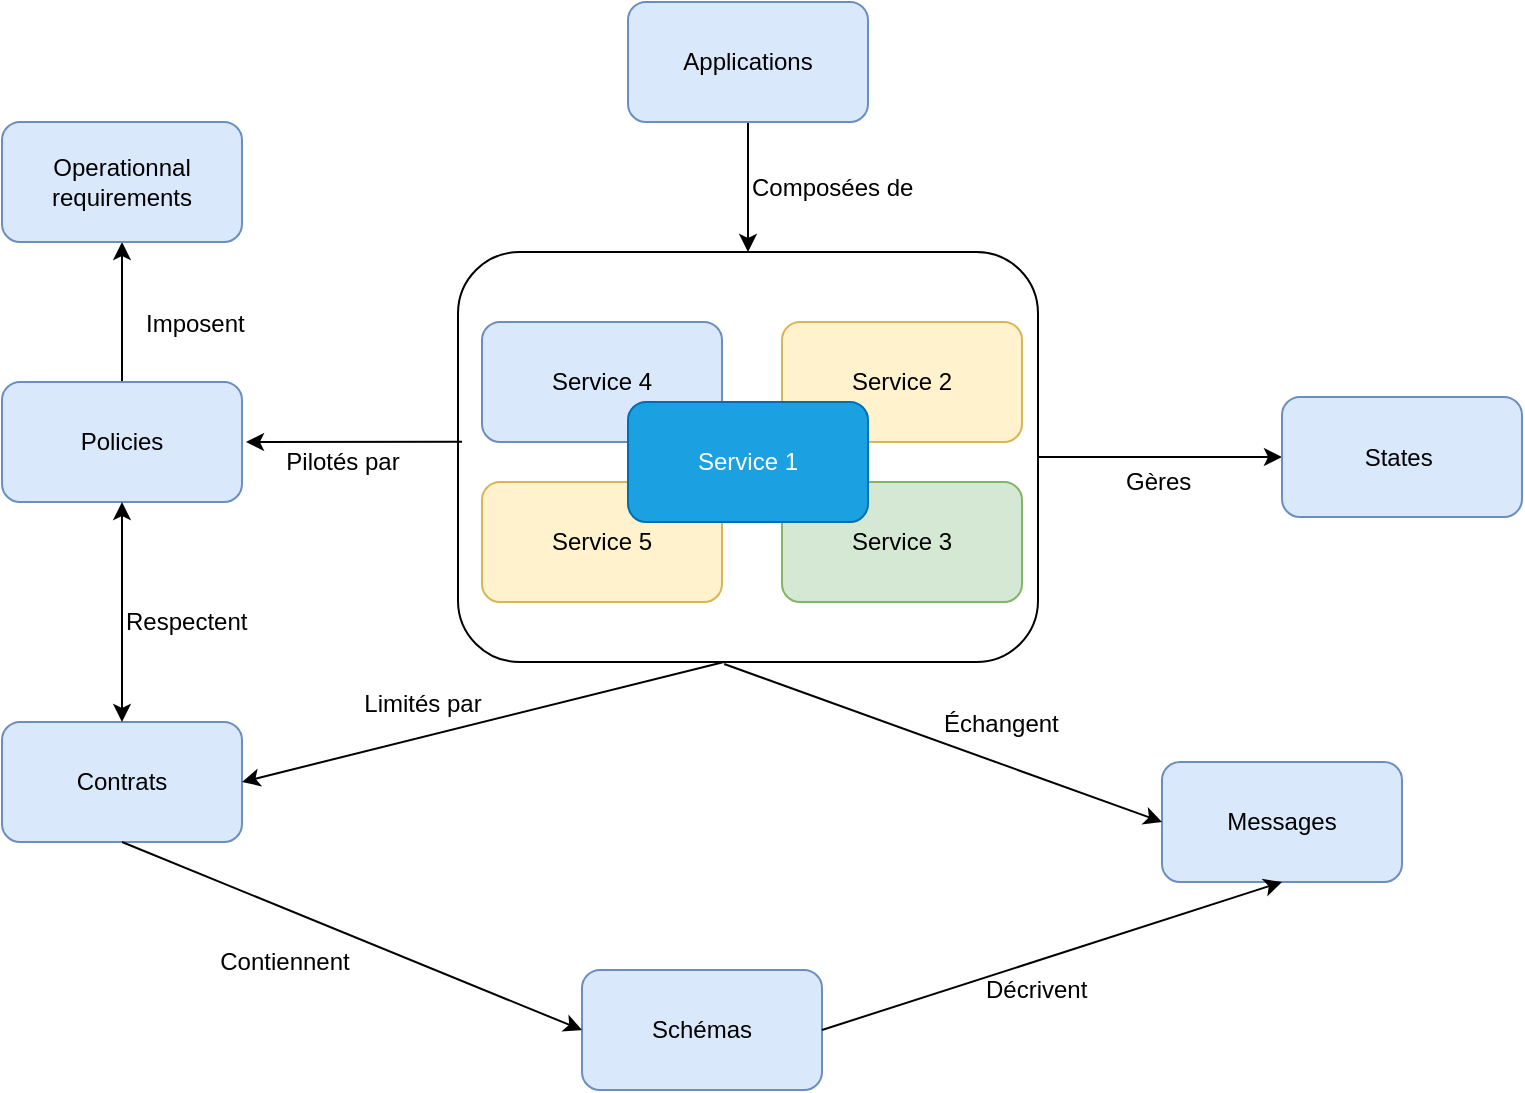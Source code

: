 <mxfile version="11.3.0" type="device" pages="1"><diagram id="lVw9Eo_qg90znlqzIE4T" name="Page-1"><mxGraphModel dx="1422" dy="762" grid="1" gridSize="10" guides="1" tooltips="1" connect="1" arrows="1" fold="1" page="1" pageScale="1" pageWidth="827" pageHeight="1169" math="0" shadow="0"><root><mxCell id="0"/><mxCell id="1" parent="0"/><mxCell id="vX4Oq7Ylx81JPB3Nmk0T-13" value="" style="edgeStyle=orthogonalEdgeStyle;rounded=0;orthogonalLoop=1;jettySize=auto;html=1;" edge="1" parent="1" source="vX4Oq7Ylx81JPB3Nmk0T-8" target="vX4Oq7Ylx81JPB3Nmk0T-12"><mxGeometry relative="1" as="geometry"/></mxCell><mxCell id="vX4Oq7Ylx81JPB3Nmk0T-8" value="" style="rounded=1;whiteSpace=wrap;html=1;" vertex="1" parent="1"><mxGeometry x="268" y="165" width="290" height="205" as="geometry"/></mxCell><mxCell id="vX4Oq7Ylx81JPB3Nmk0T-6" value="Service 5" style="rounded=1;whiteSpace=wrap;html=1;fillColor=#fff2cc;strokeColor=#d6b656;" vertex="1" parent="1"><mxGeometry x="280" y="280" width="120" height="60" as="geometry"/></mxCell><mxCell id="vX4Oq7Ylx81JPB3Nmk0T-7" value="Service 3" style="rounded=1;whiteSpace=wrap;html=1;fillColor=#d5e8d4;strokeColor=#82b366;" vertex="1" parent="1"><mxGeometry x="430" y="280" width="120" height="60" as="geometry"/></mxCell><mxCell id="vX4Oq7Ylx81JPB3Nmk0T-4" value="Service 4" style="rounded=1;whiteSpace=wrap;html=1;fillColor=#dae8fc;strokeColor=#6c8ebf;" vertex="1" parent="1"><mxGeometry x="280" y="200" width="120" height="60" as="geometry"/></mxCell><mxCell id="vX4Oq7Ylx81JPB3Nmk0T-5" value="Service 2" style="rounded=1;whiteSpace=wrap;html=1;fillColor=#fff2cc;strokeColor=#d6b656;" vertex="1" parent="1"><mxGeometry x="430" y="200" width="120" height="60" as="geometry"/></mxCell><mxCell id="vX4Oq7Ylx81JPB3Nmk0T-9" value="" style="edgeStyle=orthogonalEdgeStyle;rounded=0;orthogonalLoop=1;jettySize=auto;html=1;" edge="1" parent="1" source="vX4Oq7Ylx81JPB3Nmk0T-1" target="vX4Oq7Ylx81JPB3Nmk0T-8"><mxGeometry relative="1" as="geometry"><Array as="points"><mxPoint x="413" y="120"/><mxPoint x="413" y="120"/></Array></mxGeometry></mxCell><mxCell id="vX4Oq7Ylx81JPB3Nmk0T-1" value="Applications" style="rounded=1;whiteSpace=wrap;html=1;fillColor=#dae8fc;strokeColor=#6c8ebf;" vertex="1" parent="1"><mxGeometry x="353" y="40" width="120" height="60" as="geometry"/></mxCell><mxCell id="vX4Oq7Ylx81JPB3Nmk0T-2" value="Service 1" style="rounded=1;whiteSpace=wrap;html=1;fillColor=#1ba1e2;strokeColor=#006EAF;fontColor=#ffffff;" vertex="1" parent="1"><mxGeometry x="353" y="240" width="120" height="60" as="geometry"/></mxCell><mxCell id="vX4Oq7Ylx81JPB3Nmk0T-12" value="States&amp;nbsp;" style="rounded=1;whiteSpace=wrap;html=1;fillColor=#dae8fc;strokeColor=#6c8ebf;" vertex="1" parent="1"><mxGeometry x="680" y="237.5" width="120" height="60" as="geometry"/></mxCell><mxCell id="vX4Oq7Ylx81JPB3Nmk0T-45" value="" style="edgeStyle=orthogonalEdgeStyle;rounded=0;orthogonalLoop=1;jettySize=auto;html=1;" edge="1" parent="1" source="vX4Oq7Ylx81JPB3Nmk0T-14" target="vX4Oq7Ylx81JPB3Nmk0T-15"><mxGeometry relative="1" as="geometry"/></mxCell><mxCell id="vX4Oq7Ylx81JPB3Nmk0T-14" value="Policies" style="rounded=1;whiteSpace=wrap;html=1;fillColor=#dae8fc;strokeColor=#6c8ebf;" vertex="1" parent="1"><mxGeometry x="40" y="230" width="120" height="60" as="geometry"/></mxCell><mxCell id="vX4Oq7Ylx81JPB3Nmk0T-15" value="Operationnal requirements" style="rounded=1;whiteSpace=wrap;html=1;fillColor=#dae8fc;strokeColor=#6c8ebf;" vertex="1" parent="1"><mxGeometry x="40" y="100" width="120" height="60" as="geometry"/></mxCell><mxCell id="vX4Oq7Ylx81JPB3Nmk0T-16" value="Messages" style="rounded=1;whiteSpace=wrap;html=1;fillColor=#dae8fc;strokeColor=#6c8ebf;" vertex="1" parent="1"><mxGeometry x="620" y="420" width="120" height="60" as="geometry"/></mxCell><mxCell id="vX4Oq7Ylx81JPB3Nmk0T-17" value="Schémas" style="rounded=1;whiteSpace=wrap;html=1;fillColor=#dae8fc;strokeColor=#6c8ebf;" vertex="1" parent="1"><mxGeometry x="330" y="524" width="120" height="60" as="geometry"/></mxCell><mxCell id="vX4Oq7Ylx81JPB3Nmk0T-18" value="Contrats" style="rounded=1;whiteSpace=wrap;html=1;fillColor=#dae8fc;strokeColor=#6c8ebf;" vertex="1" parent="1"><mxGeometry x="40" y="400" width="120" height="60" as="geometry"/></mxCell><mxCell id="vX4Oq7Ylx81JPB3Nmk0T-19" value="Gères" style="text;html=1;resizable=0;points=[];autosize=1;align=left;verticalAlign=top;spacingTop=-4;" vertex="1" parent="1"><mxGeometry x="600" y="270" width="50" height="20" as="geometry"/></mxCell><mxCell id="vX4Oq7Ylx81JPB3Nmk0T-26" value="" style="endArrow=classic;html=1;exitX=0.007;exitY=0.463;exitDx=0;exitDy=0;exitPerimeter=0;" edge="1" parent="1" source="vX4Oq7Ylx81JPB3Nmk0T-8"><mxGeometry width="50" height="50" relative="1" as="geometry"><mxPoint x="40" y="660" as="sourcePoint"/><mxPoint x="162" y="260" as="targetPoint"/></mxGeometry></mxCell><mxCell id="vX4Oq7Ylx81JPB3Nmk0T-27" value="Pilotés par" style="text;html=1;resizable=0;points=[];align=center;verticalAlign=middle;labelBackgroundColor=#ffffff;" vertex="1" connectable="0" parent="vX4Oq7Ylx81JPB3Nmk0T-26"><mxGeometry x="0.204" y="1" relative="1" as="geometry"><mxPoint x="5" y="9" as="offset"/></mxGeometry></mxCell><mxCell id="vX4Oq7Ylx81JPB3Nmk0T-28" value="Composées de&amp;nbsp;" style="text;html=1;resizable=0;points=[];autosize=1;align=left;verticalAlign=top;spacingTop=-4;" vertex="1" parent="1"><mxGeometry x="413" y="122.5" width="100" height="20" as="geometry"/></mxCell><mxCell id="vX4Oq7Ylx81JPB3Nmk0T-29" value="" style="endArrow=classic;startArrow=classic;html=1;entryX=0.5;entryY=1;entryDx=0;entryDy=0;exitX=0.5;exitY=0;exitDx=0;exitDy=0;" edge="1" parent="1" source="vX4Oq7Ylx81JPB3Nmk0T-18" target="vX4Oq7Ylx81JPB3Nmk0T-14"><mxGeometry width="50" height="50" relative="1" as="geometry"><mxPoint x="40" y="660" as="sourcePoint"/><mxPoint x="90" y="610" as="targetPoint"/></mxGeometry></mxCell><mxCell id="vX4Oq7Ylx81JPB3Nmk0T-30" value="Respectent" style="text;html=1;resizable=0;points=[];autosize=1;align=left;verticalAlign=top;spacingTop=-4;" vertex="1" parent="1"><mxGeometry x="100" y="340" width="80" height="20" as="geometry"/></mxCell><mxCell id="vX4Oq7Ylx81JPB3Nmk0T-31" value="" style="endArrow=classic;html=1;exitX=0.5;exitY=1;exitDx=0;exitDy=0;entryX=0;entryY=0.5;entryDx=0;entryDy=0;" edge="1" parent="1" source="vX4Oq7Ylx81JPB3Nmk0T-18" target="vX4Oq7Ylx81JPB3Nmk0T-17"><mxGeometry width="50" height="50" relative="1" as="geometry"><mxPoint x="40" y="660" as="sourcePoint"/><mxPoint x="90" y="610" as="targetPoint"/></mxGeometry></mxCell><mxCell id="vX4Oq7Ylx81JPB3Nmk0T-40" value="Contiennent" style="text;html=1;resizable=0;points=[];align=center;verticalAlign=middle;labelBackgroundColor=#ffffff;" vertex="1" connectable="0" parent="vX4Oq7Ylx81JPB3Nmk0T-31"><mxGeometry x="-0.167" y="-2" relative="1" as="geometry"><mxPoint x="-14.5" y="19" as="offset"/></mxGeometry></mxCell><mxCell id="vX4Oq7Ylx81JPB3Nmk0T-32" value="" style="endArrow=classic;html=1;exitX=1;exitY=0.5;exitDx=0;exitDy=0;entryX=0.5;entryY=1;entryDx=0;entryDy=0;" edge="1" parent="1" source="vX4Oq7Ylx81JPB3Nmk0T-17" target="vX4Oq7Ylx81JPB3Nmk0T-16"><mxGeometry width="50" height="50" relative="1" as="geometry"><mxPoint x="110" y="470" as="sourcePoint"/><mxPoint x="340" y="564" as="targetPoint"/></mxGeometry></mxCell><mxCell id="vX4Oq7Ylx81JPB3Nmk0T-33" value="" style="endArrow=classic;html=1;entryX=1;entryY=0.5;entryDx=0;entryDy=0;" edge="1" parent="1" target="vX4Oq7Ylx81JPB3Nmk0T-18"><mxGeometry width="50" height="50" relative="1" as="geometry"><mxPoint x="401" y="370" as="sourcePoint"/><mxPoint x="340" y="564" as="targetPoint"/></mxGeometry></mxCell><mxCell id="vX4Oq7Ylx81JPB3Nmk0T-44" value="Limités par" style="text;html=1;resizable=0;points=[];align=center;verticalAlign=middle;labelBackgroundColor=#ffffff;" vertex="1" connectable="0" parent="vX4Oq7Ylx81JPB3Nmk0T-33"><mxGeometry x="0.121" y="-4" relative="1" as="geometry"><mxPoint x="-15" y="-8.5" as="offset"/></mxGeometry></mxCell><mxCell id="vX4Oq7Ylx81JPB3Nmk0T-34" value="" style="endArrow=classic;html=1;entryX=0;entryY=0.5;entryDx=0;entryDy=0;exitX=0.459;exitY=1.005;exitDx=0;exitDy=0;exitPerimeter=0;" edge="1" parent="1" source="vX4Oq7Ylx81JPB3Nmk0T-8" target="vX4Oq7Ylx81JPB3Nmk0T-16"><mxGeometry width="50" height="50" relative="1" as="geometry"><mxPoint x="411" y="379" as="sourcePoint"/><mxPoint x="170" y="440" as="targetPoint"/></mxGeometry></mxCell><mxCell id="vX4Oq7Ylx81JPB3Nmk0T-37" value="Décrivent" style="text;html=1;resizable=0;points=[];autosize=1;align=left;verticalAlign=top;spacingTop=-4;" vertex="1" parent="1"><mxGeometry x="530" y="524" width="70" height="20" as="geometry"/></mxCell><mxCell id="vX4Oq7Ylx81JPB3Nmk0T-43" value="Échangent" style="text;html=1;resizable=0;points=[];autosize=1;align=left;verticalAlign=top;spacingTop=-4;" vertex="1" parent="1"><mxGeometry x="509" y="391" width="70" height="20" as="geometry"/></mxCell><mxCell id="vX4Oq7Ylx81JPB3Nmk0T-46" value="Imposent" style="text;html=1;resizable=0;points=[];autosize=1;align=left;verticalAlign=top;spacingTop=-4;" vertex="1" parent="1"><mxGeometry x="110" y="191" width="60" height="20" as="geometry"/></mxCell></root></mxGraphModel></diagram></mxfile>